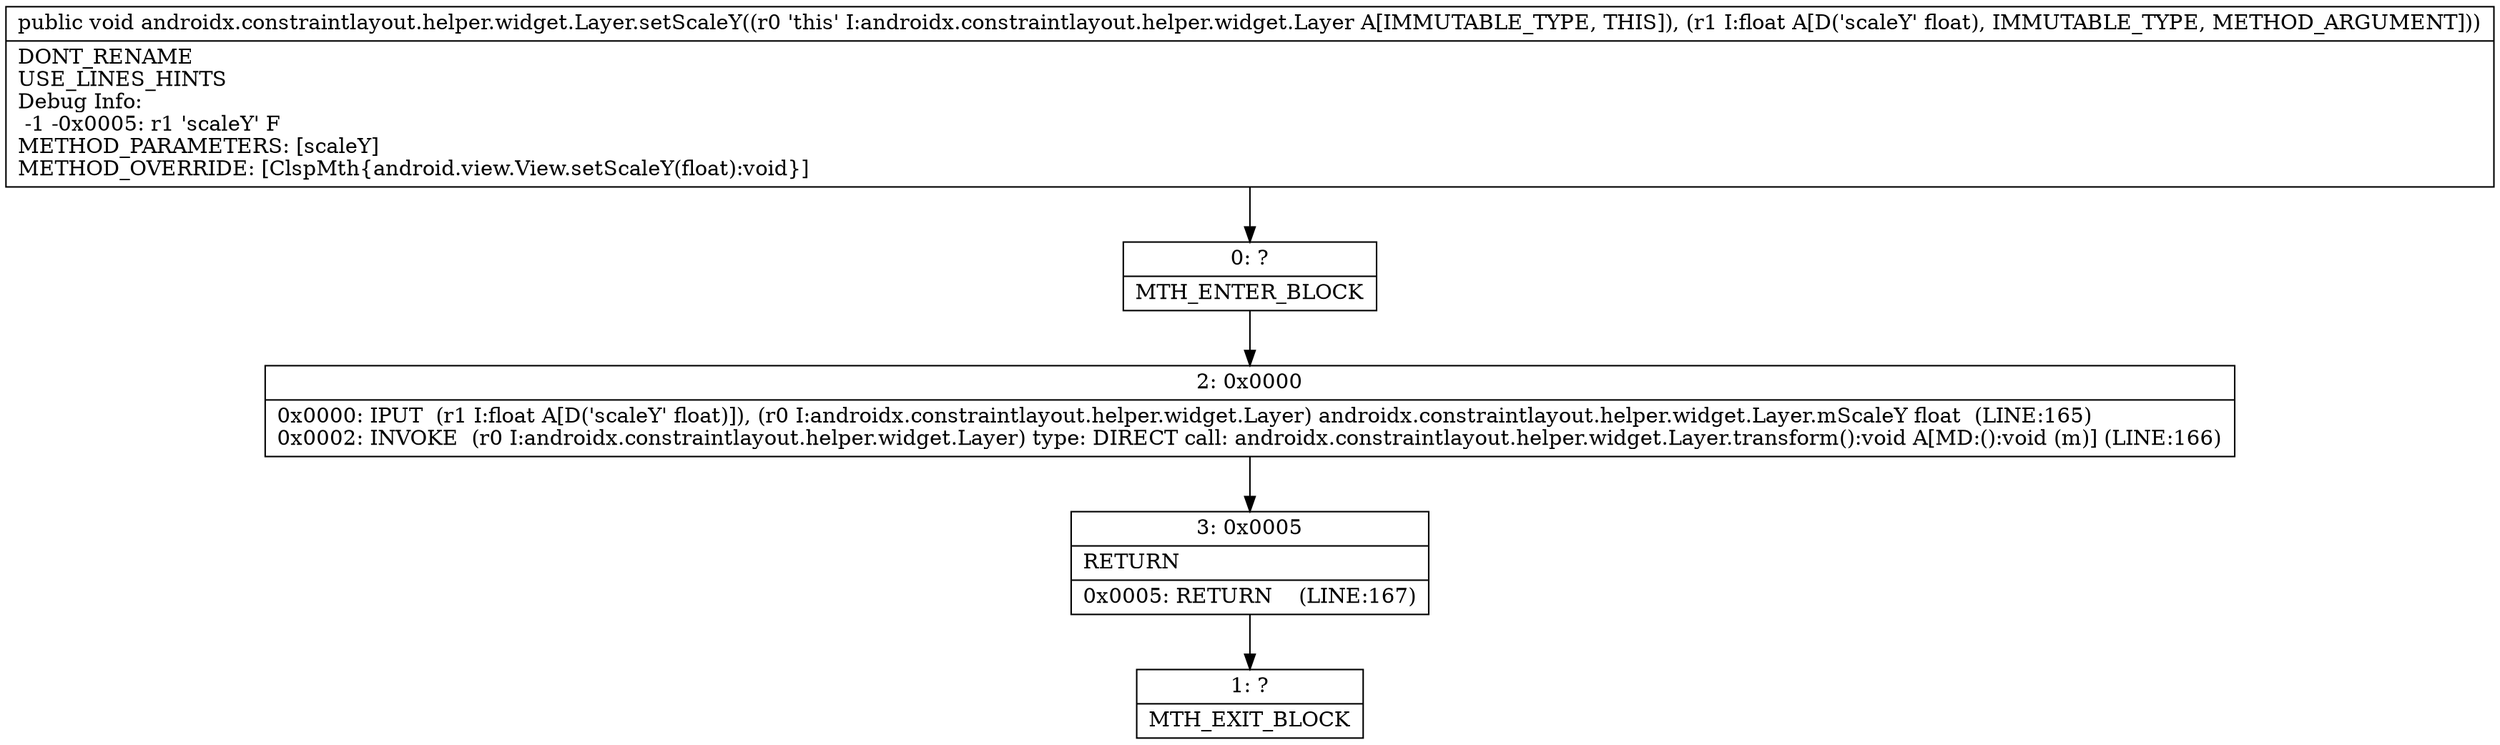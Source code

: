 digraph "CFG forandroidx.constraintlayout.helper.widget.Layer.setScaleY(F)V" {
Node_0 [shape=record,label="{0\:\ ?|MTH_ENTER_BLOCK\l}"];
Node_2 [shape=record,label="{2\:\ 0x0000|0x0000: IPUT  (r1 I:float A[D('scaleY' float)]), (r0 I:androidx.constraintlayout.helper.widget.Layer) androidx.constraintlayout.helper.widget.Layer.mScaleY float  (LINE:165)\l0x0002: INVOKE  (r0 I:androidx.constraintlayout.helper.widget.Layer) type: DIRECT call: androidx.constraintlayout.helper.widget.Layer.transform():void A[MD:():void (m)] (LINE:166)\l}"];
Node_3 [shape=record,label="{3\:\ 0x0005|RETURN\l|0x0005: RETURN    (LINE:167)\l}"];
Node_1 [shape=record,label="{1\:\ ?|MTH_EXIT_BLOCK\l}"];
MethodNode[shape=record,label="{public void androidx.constraintlayout.helper.widget.Layer.setScaleY((r0 'this' I:androidx.constraintlayout.helper.widget.Layer A[IMMUTABLE_TYPE, THIS]), (r1 I:float A[D('scaleY' float), IMMUTABLE_TYPE, METHOD_ARGUMENT]))  | DONT_RENAME\lUSE_LINES_HINTS\lDebug Info:\l  \-1 \-0x0005: r1 'scaleY' F\lMETHOD_PARAMETERS: [scaleY]\lMETHOD_OVERRIDE: [ClspMth\{android.view.View.setScaleY(float):void\}]\l}"];
MethodNode -> Node_0;Node_0 -> Node_2;
Node_2 -> Node_3;
Node_3 -> Node_1;
}

